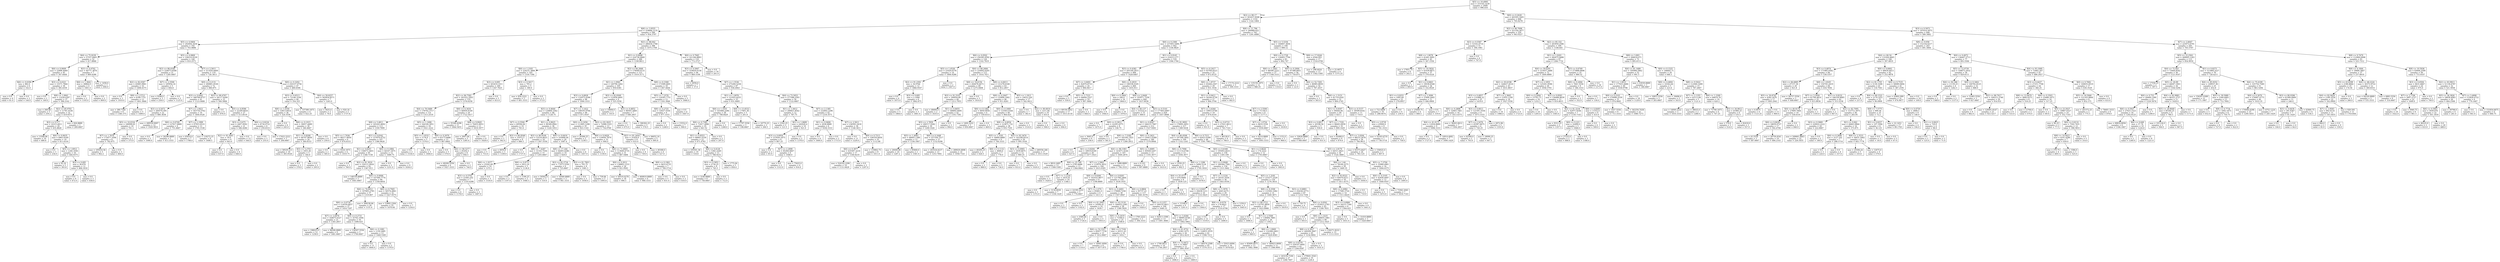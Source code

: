 digraph Tree {
node [shape=box] ;
0 [label="X[5] <= 10.4995\nmse = 333145.3239\nsamples = 2000\nvalue = 996.416"] ;
1 [label="X[2] <= 89.17\nmse = 303437.9598\nsamples = 1332\nvalue = 1142.1464"] ;
0 -> 1 [labeldistance=2.5, labelangle=45, headlabel="True"] ;
2 [label="X[8] <= 3.9555\nmse = 318684.3135\nsamples = 590\nvalue = 954.3797"] ;
1 -> 2 ;
3 [label="X[5] <= 4.0464\nmse = 292604.3436\nsamples = 192\nvalue = 703.9896"] ;
2 -> 3 ;
4 [label="X[4] <= 75.9239\nmse = 57557.6405\nsamples = 52\nvalue = 417.8846"] ;
3 -> 4 ;
5 [label="X[6] <= 0.0609\nmse = 22896.4069\nsamples = 45\nvalue = 347.6444"] ;
4 -> 5 ;
6 [label="X[6] <= 0.0394\nmse = 882.0\nsamples = 6\nvalue = 102.0"] ;
5 -> 6 ;
7 [label="mse = 0.0\nsamples = 4\nvalue = 81.0"] ;
6 -> 7 ;
8 [label="mse = 0.0\nsamples = 2\nvalue = 144.0"] ;
6 -> 8 ;
9 [label="X[3] <= 0.4321\nmse = 15571.7844\nsamples = 39\nvalue = 385.4359"] ;
5 -> 9 ;
10 [label="mse = 0.0\nsamples = 2\nvalue = 149.0"] ;
9 -> 10 ;
11 [label="X[8] <= 1.0841\nmse = 13228.4397\nsamples = 37\nvalue = 398.2162"] ;
9 -> 11 ;
12 [label="mse = 268.96\nsamples = 5\nvalue = 259.2"] ;
11 -> 12 ;
13 [label="X[2] <= 85.9761\nmse = 11761.9336\nsamples = 32\nvalue = 419.9375"] ;
11 -> 13 ;
14 [label="X[3] <= 0.577\nmse = 10315.4911\nsamples = 29\nvalue = 435.4828"] ;
13 -> 14 ;
15 [label="mse = 13548.96\nsamples = 10\nvalue = 480.8"] ;
14 -> 15 ;
16 [label="X[6] <= 0.0635\nmse = 6963.9169\nsamples = 19\nvalue = 411.6316"] ;
14 -> 16 ;
17 [label="mse = 0.0\nsamples = 3\nvalue = 234.0"] ;
16 -> 17 ;
18 [label="X[5] <= 1.6912\nmse = 1244.1836\nsamples = 16\nvalue = 444.9375"] ;
16 -> 18 ;
19 [label="mse = 92.16\nsamples = 5\nvalue = 393.8"] ;
18 -> 19 ;
20 [label="X[3] <= 0.695\nmse = 38.876\nsamples = 11\nvalue = 468.1818"] ;
18 -> 20 ;
21 [label="mse = 0.0\nsamples = 8\nvalue = 472.0"] ;
20 -> 21 ;
22 [label="mse = 0.0\nsamples = 3\nvalue = 458.0"] ;
20 -> 22 ;
23 [label="mse = 826.8889\nsamples = 3\nvalue = 269.6667"] ;
13 -> 23 ;
24 [label="X[3] <= 0.4702\nmse = 44771.3878\nsamples = 7\nvalue = 869.4286"] ;
4 -> 24 ;
25 [label="X[6] <= 1.3642\nmse = 36864.0\nsamples = 4\nvalue = 1001.0"] ;
24 -> 25 ;
26 [label="mse = 0.0\nsamples = 2\nvalue = 1193.0"] ;
25 -> 26 ;
27 [label="mse = 0.0\nsamples = 2\nvalue = 809.0"] ;
25 -> 27 ;
28 [label="mse = 1458.0\nsamples = 3\nvalue = 694.0"] ;
24 -> 28 ;
29 [label="X[5] <= 4.0869\nmse = 338210.9339\nsamples = 140\nvalue = 810.2571"] ;
3 -> 29 ;
30 [label="X[2] <= 88.4168\nmse = 224073.6508\nsamples = 21\nvalue = 1285.6667"] ;
29 -> 30 ;
31 [label="X[2] <= 82.0367\nmse = 45845.9961\nsamples = 16\nvalue = 1498.4375"] ;
30 -> 31 ;
32 [label="mse = 0.0\nsamples = 3\nvalue = 1919.0"] ;
31 -> 32 ;
33 [label="X[8] <= 2.5712\nmse = 6189.7751\nsamples = 13\nvalue = 1401.3846"] ;
31 -> 33 ;
34 [label="mse = 380.7344\nsamples = 8\nvalue = 1340.375"] ;
33 -> 34 ;
35 [label="mse = 0.0\nsamples = 5\nvalue = 1499.0"] ;
33 -> 35 ;
36 [label="X[7] <= 2.5506\nmse = 185954.16\nsamples = 5\nvalue = 604.8"] ;
30 -> 36 ;
37 [label="mse = 9248.0\nsamples = 3\nvalue = 258.0"] ;
36 -> 37 ;
38 [label="mse = 0.0\nsamples = 2\nvalue = 1125.0"] ;
36 -> 38 ;
39 [label="X[7] <= 2.5611\nmse = 311429.4409\nsamples = 119\nvalue = 726.3613"] ;
29 -> 39 ;
40 [label="X[0] <= 0.2131\nmse = 290861.0538\nsamples = 72\nvalue = 880.875"] ;
39 -> 40 ;
41 [label="X[3] <= 0.6441\nmse = 348768.8757\nsamples = 41\nvalue = 1123.0488"] ;
40 -> 41 ;
42 [label="X[3] <= 0.5472\nmse = 260570.595\nsamples = 22\nvalue = 880.3636"] ;
41 -> 42 ;
43 [label="X[5] <= 10.0334\nmse = 166999.81\nsamples = 10\nvalue = 701.3"] ;
42 -> 43 ;
44 [label="X[7] <= 1.7676\nmse = 175477.3594\nsamples = 8\nvalue = 782.875"] ;
43 -> 44 ;
45 [label="mse = 195010.56\nsamples = 5\nvalue = 962.2"] ;
44 -> 45 ;
46 [label="mse = 0.0\nsamples = 3\nvalue = 484.0"] ;
44 -> 46 ;
47 [label="mse = 0.0\nsamples = 2\nvalue = 375.0"] ;
43 -> 47 ;
48 [label="mse = 289559.9097\nsamples = 12\nvalue = 1029.5833"] ;
42 -> 48 ;
49 [label="X[7] <= 1.8421\nmse = 303734.5762\nsamples = 19\nvalue = 1404.0526"] ;
41 -> 49 ;
50 [label="X[6] <= 0.0749\nmse = 127617.8889\nsamples = 6\nvalue = 751.6667"] ;
49 -> 50 ;
51 [label="mse = 0.0\nsamples = 3\nvalue = 1090.0"] ;
50 -> 51 ;
52 [label="mse = 26296.8889\nsamples = 3\nvalue = 413.3333"] ;
50 -> 52 ;
53 [label="X[7] <= 2.1999\nmse = 97923.0533\nsamples = 13\nvalue = 1705.1538"] ;
49 -> 53 ;
54 [label="mse = 65610.0\nsamples = 7\nvalue = 1788.0"] ;
53 -> 54 ;
55 [label="mse = 118272.25\nsamples = 6\nvalue = 1608.5"] ;
53 -> 55 ;
56 [label="X[2] <= 80.4767\nmse = 34117.9209\nsamples = 31\nvalue = 560.5806"] ;
40 -> 56 ;
57 [label="mse = 0.0\nsamples = 4\nvalue = 876.0"] ;
56 -> 57 ;
58 [label="X[5] <= 4.8596\nmse = 22249.6818\nsamples = 27\nvalue = 513.8519"] ;
56 -> 58 ;
59 [label="X[3] <= 0.675\nmse = 2407.9592\nsamples = 21\nvalue = 586.4286"] ;
58 -> 59 ;
60 [label="X[2] <= 81.4441\nmse = 18.0\nsamples = 9\nvalue = 643.0"] ;
59 -> 60 ;
61 [label="mse = 0.0\nsamples = 3\nvalue = 637.0"] ;
60 -> 61 ;
62 [label="mse = 0.0\nsamples = 6\nvalue = 646.0"] ;
60 -> 62 ;
63 [label="mse = 0.0\nsamples = 12\nvalue = 544.0"] ;
59 -> 63 ;
64 [label="X[6] <= 0.8234\nmse = 8734.4722\nsamples = 6\nvalue = 259.8333"] ;
58 -> 64 ;
65 [label="mse = 0.0\nsamples = 3\nvalue = 255.0"] ;
64 -> 65 ;
66 [label="mse = 17422.2222\nsamples = 3\nvalue = 264.6667"] ;
64 -> 66 ;
67 [label="X[0] <= 0.3202\nmse = 250337.0756\nsamples = 47\nvalue = 489.6596"] ;
39 -> 67 ;
68 [label="X[3] <= 0.6513\nmse = 72146.3194\nsamples = 40\nvalue = 354.325"] ;
67 -> 68 ;
69 [label="X[8] <= 1.0356\nmse = 33813.6914\nsamples = 36\nvalue = 324.5556"] ;
68 -> 69 ;
70 [label="mse = 0.0\nsamples = 6\nvalue = 245.0"] ;
69 -> 70 ;
71 [label="X[6] <= 0.1915\nmse = 39057.4489\nsamples = 30\nvalue = 340.4667"] ;
69 -> 71 ;
72 [label="X[1] <= 0.8208\nmse = 46747.8056\nsamples = 24\nvalue = 360.8333"] ;
71 -> 72 ;
73 [label="mse = 58529.313\nsamples = 19\nvalue = 365.0526"] ;
72 -> 73 ;
74 [label="X[5] <= 5.2701\nmse = 1653.36\nsamples = 5\nvalue = 344.8"] ;
72 -> 74 ;
75 [label="mse = 0.0\nsamples = 3\nvalue = 378.0"] ;
74 -> 75 ;
76 [label="mse = 0.0\nsamples = 2\nvalue = 295.0"] ;
74 -> 76 ;
77 [label="mse = 0.0\nsamples = 6\nvalue = 259.0"] ;
71 -> 77 ;
78 [label="mse = 337380.1875\nsamples = 4\nvalue = 622.25"] ;
68 -> 78 ;
79 [label="X[4] <= 59.8257\nmse = 565854.8571\nsamples = 7\nvalue = 1263.0"] ;
67 -> 79 ;
80 [label="mse = 5625.0\nsamples = 2\nvalue = 76.0"] ;
79 -> 80 ;
81 [label="mse = 924.16\nsamples = 5\nvalue = 1737.8"] ;
79 -> 81 ;
82 [label="X[2] <= 86.642\nmse = 286430.1768\nsamples = 398\nvalue = 1075.1709"] ;
2 -> 82 ;
83 [label="X[1] <= 0.8498\nmse = 224736.0849\nsamples = 288\nvalue = 1190.8611"] ;
82 -> 83 ;
84 [label="X[6] <= 1.2183\nmse = 224231.3806\nsamples = 165\nvalue = 1318.7394"] ;
83 -> 84 ;
85 [label="X[3] <= 0.695\nmse = 203419.3311\nsamples = 160\nvalue = 1347.7625"] ;
84 -> 85 ;
86 [label="X[2] <= 84.7582\nmse = 183322.3503\nsamples = 155\nvalue = 1376.6258"] ;
85 -> 86 ;
87 [label="X[4] <= 79.5489\nmse = 178702.3717\nsamples = 131\nvalue = 1313.2519"] ;
86 -> 87 ;
88 [label="X[8] <= 5.4811\nmse = 165243.4692\nsamples = 113\nvalue = 1359.7699"] ;
87 -> 88 ;
89 [label="X[5] <= 1.7036\nmse = 48217.8056\nsamples = 6\nvalue = 874.8333"] ;
88 -> 89 ;
90 [label="mse = 0.0\nsamples = 2\nvalue = 585.0"] ;
89 -> 90 ;
91 [label="mse = 9324.1875\nsamples = 4\nvalue = 1019.75"] ;
89 -> 91 ;
92 [label="X[1] <= 0.8342\nmse = 157879.4752\nsamples = 107\nvalue = 1386.9626"] ;
88 -> 92 ;
93 [label="X[1] <= 0.8203\nmse = 156673.3403\nsamples = 95\nvalue = 1348.7158"] ;
92 -> 93 ;
94 [label="mse = 0.0\nsamples = 3\nvalue = 760.0"] ;
93 -> 94 ;
95 [label="X[2] <= 81.3016\nmse = 150111.9924\nsamples = 92\nvalue = 1367.913"] ;
93 -> 95 ;
96 [label="mse = 148330.8889\nsamples = 3\nvalue = 1641.6667"] ;
95 -> 96 ;
97 [label="X[0] <= 0.6006\nmse = 147560.7774\nsamples = 89\nvalue = 1358.6854"] ;
95 -> 97 ;
98 [label="X[4] <= 74.0912\nmse = 197805.2785\nsamples = 57\nvalue = 1319.807"] ;
97 -> 98 ;
99 [label="X[6] <= 0.0734\nmse = 114550.6837\nsamples = 37\nvalue = 1410.7297"] ;
98 -> 99 ;
100 [label="X[7] <= 2.0476\nmse = 164675.6327\nsamples = 21\nvalue = 1345.2857"] ;
99 -> 100 ;
101 [label="mse = 198025.0\nsamples = 12\nvalue = 1258.0"] ;
100 -> 101 ;
102 [label="mse = 96506.8889\nsamples = 9\nvalue = 1461.6667"] ;
100 -> 102 ;
103 [label="X[0] <= 0.2731\nmse = 35762.3594\nsamples = 16\nvalue = 1496.625"] ;
99 -> 103 ;
104 [label="mse = 134507.5556\nsamples = 3\nvalue = 1700.6667"] ;
103 -> 104 ;
105 [label="X[6] <= 0.1081\nmse = 1150.2485\nsamples = 13\nvalue = 1449.5385"] ;
103 -> 105 ;
106 [label="mse = 0.0\nsamples = 11\nvalue = 1464.0"] ;
105 -> 106 ;
107 [label="mse = 0.0\nsamples = 2\nvalue = 1370.0"] ;
105 -> 107 ;
108 [label="mse = 308238.84\nsamples = 20\nvalue = 1151.6"] ;
98 -> 108 ;
109 [label="X[0] <= 0.7945\nmse = 50574.4961\nsamples = 32\nvalue = 1427.9375"] ;
97 -> 109 ;
110 [label="mse = 53892.2304\nsamples = 25\nvalue = 1476.64"] ;
109 -> 110 ;
111 [label="mse = 0.0\nsamples = 7\nvalue = 1254.0"] ;
109 -> 111 ;
112 [label="X[0] <= 0.1884\nmse = 64167.1875\nsamples = 12\nvalue = 1689.75"] ;
92 -> 112 ;
113 [label="mse = 0.0\nsamples = 3\nvalue = 1251.0"] ;
112 -> 113 ;
114 [label="mse = 0.0\nsamples = 9\nvalue = 1836.0"] ;
112 -> 114 ;
115 [label="X[5] <= 1.1696\nmse = 164328.3951\nsamples = 18\nvalue = 1021.2222"] ;
87 -> 115 ;
116 [label="X[5] <= 1.0532\nmse = 1176.0\nsamples = 5\nvalue = 1576.0"] ;
115 -> 116 ;
117 [label="mse = 0.0\nsamples = 2\nvalue = 1534.0"] ;
116 -> 117 ;
118 [label="mse = 0.0\nsamples = 3\nvalue = 1604.0"] ;
116 -> 118 ;
119 [label="X[0] <= 0.2079\nmse = 63173.6686\nsamples = 13\nvalue = 807.8462"] ;
115 -> 119 ;
120 [label="mse = 0.0\nsamples = 5\nvalue = 570.0"] ;
119 -> 120 ;
121 [label="X[4] <= 90.5277\nmse = 45202.5\nsamples = 8\nvalue = 956.5"] ;
119 -> 121 ;
122 [label="mse = 40200.5556\nsamples = 6\nvalue = 1027.3333"] ;
121 -> 122 ;
123 [label="mse = 0.0\nsamples = 2\nvalue = 744.0"] ;
121 -> 123 ;
124 [label="X[6] <= 0.3434\nmse = 66959.9149\nsamples = 24\nvalue = 1722.5417"] ;
86 -> 124 ;
125 [label="mse = 35348.4298\nsamples = 11\nvalue = 1844.5455"] ;
124 -> 125 ;
126 [label="X[8] <= 9.9045\nmse = 70455.9053\nsamples = 13\nvalue = 1619.3077"] ;
124 -> 126 ;
127 [label="mse = 2007.04\nsamples = 5\nvalue = 1285.4"] ;
126 -> 127 ;
128 [label="mse = 0.0\nsamples = 8\nvalue = 1828.0"] ;
126 -> 128 ;
129 [label="mse = 0.0\nsamples = 5\nvalue = 453.0"] ;
85 -> 129 ;
130 [label="X[3] <= 0.5617\nmse = 705.2\nsamples = 5\nvalue = 390.0"] ;
84 -> 130 ;
131 [label="mse = 854.2222\nsamples = 3\nvalue = 401.3333"] ;
130 -> 131 ;
132 [label="mse = 0.0\nsamples = 2\nvalue = 373.0"] ;
130 -> 132 ;
133 [label="X[2] <= 84.2848\nmse = 174049.0133\nsamples = 123\nvalue = 1019.3171"] ;
83 -> 133 ;
134 [label="X[1] <= 1.0941\nmse = 149790.3262\nsamples = 105\nvalue = 959.6381"] ;
133 -> 134 ;
135 [label="X[3] <= 0.6828\nmse = 132975.4306\nsamples = 96\nvalue = 1000.3333"] ;
134 -> 135 ;
136 [label="X[3] <= 0.4644\nmse = 124864.1042\nsamples = 48\nvalue = 1128.75"] ;
135 -> 136 ;
137 [label="X[7] <= 0.5504\nmse = 69594.04\nsamples = 10\nvalue = 781.6"] ;
136 -> 137 ;
138 [label="mse = 0.0\nsamples = 2\nvalue = 362.0"] ;
137 -> 138 ;
139 [label="X[2] <= 80.9548\nmse = 31972.5\nsamples = 8\nvalue = 886.5"] ;
137 -> 139 ;
140 [label="mse = 0.0\nsamples = 5\nvalue = 753.0"] ;
139 -> 140 ;
141 [label="mse = 6050.0\nsamples = 3\nvalue = 1109.0"] ;
139 -> 141 ;
142 [label="X[1] <= 0.9625\nmse = 99349.0942\nsamples = 38\nvalue = 1220.1053"] ;
136 -> 142 ;
143 [label="X[2] <= 80.9109\nmse = 53216.8025\nsamples = 18\nvalue = 1367.5556"] ;
142 -> 143 ;
144 [label="mse = 0.0\nsamples = 3\nvalue = 1737.0"] ;
143 -> 144 ;
145 [label="X[8] <= 7.4287\nmse = 31102.7556\nsamples = 15\nvalue = 1293.6667"] ;
143 -> 145 ;
146 [label="X[6] <= 1.9377\nmse = 25242.69\nsamples = 10\nvalue = 1372.1"] ;
145 -> 146 ;
147 [label="X[3] <= 0.5702\nmse = 23383.102\nsamples = 7\nvalue = 1310.4286"] ;
146 -> 147 ;
148 [label="mse = 0.0\nsamples = 4\nvalue = 1178.0"] ;
147 -> 148 ;
149 [label="mse = 0.0\nsamples = 3\nvalue = 1487.0"] ;
147 -> 149 ;
150 [label="mse = 0.0\nsamples = 3\nvalue = 1516.0"] ;
146 -> 150 ;
151 [label="X[6] <= 0.8711\nmse = 5912.16\nsamples = 5\nvalue = 1136.8"] ;
145 -> 151 ;
152 [label="mse = 0.0\nsamples = 3\nvalue = 1197.0"] ;
151 -> 152 ;
153 [label="mse = 1190.25\nsamples = 2\nvalue = 1046.5"] ;
151 -> 153 ;
154 [label="X[0] <= 0.6416\nmse = 103690.04\nsamples = 20\nvalue = 1087.4"] ;
142 -> 154 ;
155 [label="X[8] <= 17.244\nmse = 64493.4286\nsamples = 14\nvalue = 929.0"] ;
154 -> 155 ;
156 [label="X[2] <= 82.2734\nmse = 77073.5556\nsamples = 6\nvalue = 725.6667"] ;
155 -> 156 ;
157 [label="mse = 50562.0\nsamples = 3\nvalue = 510.0"] ;
156 -> 157 ;
158 [label="mse = 10560.8889\nsamples = 3\nvalue = 941.3333"] ;
156 -> 158 ;
159 [label="X[2] <= 81.7903\nmse = 793.75\nsamples = 8\nvalue = 1081.5"] ;
155 -> 159 ;
160 [label="mse = 0.0\nsamples = 3\nvalue = 1058.0"] ;
159 -> 160 ;
161 [label="mse = 739.84\nsamples = 5\nvalue = 1095.6"] ;
159 -> 161 ;
162 [label="mse = 0.0\nsamples = 6\nvalue = 1457.0"] ;
154 -> 162 ;
163 [label="X[7] <= 3.1422\nmse = 108105.0764\nsamples = 48\nvalue = 871.9167"] ;
135 -> 163 ;
164 [label="X[0] <= 0.1656\nmse = 111805.1298\nsamples = 35\nvalue = 923.1143"] ;
163 -> 164 ;
165 [label="mse = 20306.25\nsamples = 2\nvalue = 1238.5"] ;
164 -> 165 ;
166 [label="X[6] <= 0.0426\nmse = 110956.7879\nsamples = 33\nvalue = 904.0"] ;
164 -> 166 ;
167 [label="mse = 0.0\nsamples = 2\nvalue = 1159.0"] ;
166 -> 167 ;
168 [label="X[4] <= 71.6605\nmse = 113649.4735\nsamples = 31\nvalue = 887.5484"] ;
166 -> 168 ;
169 [label="X[0] <= 0.2012\nmse = 138802.1233\nsamples = 24\nvalue = 921.9583"] ;
168 -> 169 ;
170 [label="mse = 50510.0278\nsamples = 18\nvalue = 906.5"] ;
169 -> 170 ;
171 [label="mse = 400810.8889\nsamples = 6\nvalue = 968.3333"] ;
169 -> 171 ;
172 [label="X[0] <= 0.1961\nmse = 9433.6735\nsamples = 7\nvalue = 769.5714"] ;
168 -> 172 ;
173 [label="mse = 0.0\nsamples = 5\nvalue = 831.0"] ;
172 -> 173 ;
174 [label="mse = 0.0\nsamples = 2\nvalue = 616.0"] ;
172 -> 174 ;
175 [label="X[2] <= 83.3025\nmse = 72086.5325\nsamples = 13\nvalue = 734.0769"] ;
163 -> 175 ;
176 [label="X[2] <= 81.2454\nmse = 31420.0\nsamples = 8\nvalue = 633.0"] ;
175 -> 176 ;
177 [label="mse = 0.0\nsamples = 4\nvalue = 739.0"] ;
176 -> 177 ;
178 [label="mse = 40368.0\nsamples = 4\nvalue = 527.0"] ;
176 -> 178 ;
179 [label="mse = 94652.16\nsamples = 5\nvalue = 895.8"] ;
175 -> 179 ;
180 [label="X[2] <= 82.8369\nmse = 123056.4691\nsamples = 9\nvalue = 525.5556"] ;
134 -> 180 ;
181 [label="mse = 10609.0\nsamples = 2\nvalue = 103.0"] ;
180 -> 181 ;
182 [label="X[3] <= 0.4852\nmse = 89593.3469\nsamples = 7\nvalue = 646.2857"] ;
180 -> 182 ;
183 [label="mse = 0.0\nsamples = 5\nvalue = 675.0"] ;
182 -> 183 ;
184 [label="mse = 306362.25\nsamples = 2\nvalue = 574.5"] ;
182 -> 184 ;
185 [label="X[8] <= 6.3368\nmse = 173589.4691\nsamples = 18\nvalue = 1367.4444"] ;
133 -> 185 ;
186 [label="X[5] <= 7.2576\nmse = 118393.7751\nsamples = 13\nvalue = 1183.3846"] ;
185 -> 186 ;
187 [label="X[8] <= 4.2725\nmse = 33027.5556\nsamples = 9\nvalue = 977.3333"] ;
186 -> 187 ;
188 [label="mse = 0.0\nsamples = 2\nvalue = 1248.0"] ;
187 -> 188 ;
189 [label="mse = 15552.0\nsamples = 7\nvalue = 900.0"] ;
187 -> 189 ;
190 [label="mse = 0.0\nsamples = 4\nvalue = 1647.0"] ;
186 -> 190 ;
191 [label="mse = 0.0\nsamples = 5\nvalue = 1846.0"] ;
185 -> 191 ;
192 [label="X[0] <= 0.7945\nmse = 321166.8893\nsamples = 110\nvalue = 772.2727"] ;
82 -> 192 ;
193 [label="X[3] <= 0.5067\nmse = 310829.0158\nsamples = 94\nvalue = 869.5106"] ;
192 -> 193 ;
194 [label="mse = 4056.0\nsamples = 7\nvalue = 37.0"] ;
193 -> 194 ;
195 [label="X[7] <= 1.5536\nmse = 275260.5258\nsamples = 87\nvalue = 936.4943"] ;
193 -> 195 ;
196 [label="X[1] <= 1.0976\nmse = 121925.8255\nsamples = 33\nvalue = 631.8485"] ;
195 -> 196 ;
197 [label="X[6] <= 1.1935\nmse = 101668.2296\nsamples = 28\nvalue = 708.6429"] ;
196 -> 197 ;
198 [label="X[6] <= 0.7385\nmse = 71817.2896\nsamples = 25\nvalue = 641.52"] ;
197 -> 198 ;
199 [label="X[1] <= 0.8553\nmse = 66843.5539\nsamples = 23\nvalue = 671.4783"] ;
198 -> 199 ;
200 [label="mse = 105501.36\nsamples = 10\nvalue = 518.8"] ;
199 -> 200 ;
201 [label="X[6] <= 0.4126\nmse = 5382.2249\nsamples = 13\nvalue = 788.9231"] ;
199 -> 201 ;
202 [label="X[3] <= 0.5851\nmse = 2734.25\nsamples = 8\nvalue = 745.5"] ;
201 -> 202 ;
203 [label="mse = 3146.8889\nsamples = 6\nvalue = 756.6667"] ;
202 -> 203 ;
204 [label="mse = 0.0\nsamples = 2\nvalue = 712.0"] ;
202 -> 204 ;
205 [label="mse = 1775.04\nsamples = 5\nvalue = 858.4"] ;
201 -> 205 ;
206 [label="mse = 0.0\nsamples = 2\nvalue = 297.0"] ;
198 -> 206 ;
207 [label="mse = 0.0\nsamples = 3\nvalue = 1268.0"] ;
197 -> 207 ;
208 [label="X[8] <= 13.4532\nmse = 17401.36\nsamples = 5\nvalue = 201.8"] ;
196 -> 208 ;
209 [label="mse = 17797.5556\nsamples = 3\nvalue = 198.6667"] ;
208 -> 209 ;
210 [label="mse = 16770.25\nsamples = 2\nvalue = 206.5"] ;
208 -> 210 ;
211 [label="X[4] <= 73.5053\nmse = 277588.2593\nsamples = 54\nvalue = 1122.6667"] ;
195 -> 211 ;
212 [label="X[1] <= 1.0412\nmse = 290821.8542\nsamples = 12\nvalue = 787.75"] ;
211 -> 212 ;
213 [label="mse = 2162.25\nsamples = 2\nvalue = 121.5"] ;
212 -> 213 ;
214 [label="X[1] <= 1.0689\nmse = 242020.4\nsamples = 10\nvalue = 921.0"] ;
212 -> 214 ;
215 [label="X[3] <= 0.6954\nmse = 237830.1875\nsamples = 8\nvalue = 807.25"] ;
214 -> 215 ;
216 [label="mse = 0.0\nsamples = 2\nvalue = 85.0"] ;
215 -> 216 ;
217 [label="X[7] <= 2.2898\nmse = 85264.6667\nsamples = 6\nvalue = 1048.0"] ;
215 -> 217 ;
218 [label="mse = 0.0\nsamples = 2\nvalue = 1312.0"] ;
217 -> 218 ;
219 [label="mse = 75625.0\nsamples = 4\nvalue = 916.0"] ;
217 -> 219 ;
220 [label="mse = 0.0\nsamples = 2\nvalue = 1376.0"] ;
214 -> 220 ;
221 [label="X[7] <= 2.1385\nmse = 232602.2296\nsamples = 42\nvalue = 1218.3571"] ;
211 -> 221 ;
222 [label="X[1] <= 0.9406\nmse = 2938.8889\nsamples = 6\nvalue = 1638.3333"] ;
221 -> 222 ;
223 [label="mse = 0.0\nsamples = 4\nvalue = 1600.0"] ;
222 -> 223 ;
224 [label="mse = 0.0\nsamples = 2\nvalue = 1715.0"] ;
222 -> 224 ;
225 [label="X[7] <= 2.5611\nmse = 236583.3418\nsamples = 36\nvalue = 1148.3611"] ;
221 -> 225 ;
226 [label="mse = 0.0\nsamples = 11\nvalue = 1229.0"] ;
225 -> 226 ;
227 [label="X[0] <= 0.7213\nmse = 336559.9456\nsamples = 25\nvalue = 1112.88"] ;
225 -> 227 ;
228 [label="X[6] <= 0.3977\nmse = 435587.3218\nsamples = 17\nvalue = 1160.8235"] ;
227 -> 228 ;
229 [label="mse = 524102.2296\nsamples = 14\nvalue = 1131.6429"] ;
228 -> 229 ;
230 [label="mse = 0.0\nsamples = 3\nvalue = 1297.0"] ;
228 -> 230 ;
231 [label="mse = 110862.75\nsamples = 8\nvalue = 1011.0"] ;
227 -> 231 ;
232 [label="mse = 0.0\nsamples = 16\nvalue = 201.0"] ;
192 -> 232 ;
233 [label="X[8] <= 11.796\nmse = 240989.622\nsamples = 742\nvalue = 1291.4488"] ;
1 -> 233 ;
234 [label="X[6] <= 0.2366\nmse = 237493.5496\nsamples = 642\nvalue = 1336.9829"] ;
233 -> 234 ;
235 [label="X[6] <= 0.0502\nmse = 256385.9592\nsamples = 126\nvalue = 1102.7619"] ;
234 -> 235 ;
236 [label="X[5] <= 1.4528\nmse = 21620.6378\nsamples = 14\nvalue = 1806.9286"] ;
235 -> 236 ;
237 [label="X[2] <= 91.2392\nmse = 34.0764\nsamples = 12\nvalue = 1866.9167"] ;
236 -> 237 ;
238 [label="mse = 0.0\nsamples = 4\nvalue = 1875.0"] ;
237 -> 238 ;
239 [label="X[3] <= 0.695\nmse = 2.1094\nsamples = 8\nvalue = 1862.875"] ;
237 -> 239 ;
240 [label="mse = 0.0\nsamples = 5\nvalue = 1864.0"] ;
239 -> 240 ;
241 [label="mse = 0.0\nsamples = 3\nvalue = 1861.0"] ;
239 -> 241 ;
242 [label="mse = 0.0\nsamples = 2\nvalue = 1447.0"] ;
236 -> 242 ;
243 [label="X[4] <= 68.2684\nmse = 216002.6205\nsamples = 112\nvalue = 1014.7411"] ;
235 -> 243 ;
244 [label="X[8] <= 10.6156\nmse = 204478.4473\nsamples = 49\nvalue = 1275.0408"] ;
243 -> 244 ;
245 [label="X[2] <= 91.5103\nmse = 190954.89\nsamples = 44\nvalue = 1213.7955"] ;
244 -> 245 ;
246 [label="mse = 48400.0\nsamples = 2\nvalue = 1635.0"] ;
245 -> 246 ;
247 [label="X[1] <= 0.8455\nmse = 188892.6695\nsamples = 42\nvalue = 1193.7381"] ;
245 -> 247 ;
248 [label="X[5] <= 2.7859\nmse = 200117.9382\nsamples = 39\nvalue = 1209.1026"] ;
247 -> 248 ;
249 [label="X[5] <= 1.4083\nmse = 48005.1389\nsamples = 12\nvalue = 1336.1667"] ;
248 -> 249 ;
250 [label="mse = 26049.96\nsamples = 10\nvalue = 1287.2"] ;
249 -> 250 ;
251 [label="mse = 85849.0\nsamples = 2\nvalue = 1581.0"] ;
249 -> 251 ;
252 [label="X[6] <= 0.1648\nmse = 257358.7517\nsamples = 27\nvalue = 1152.6296"] ;
248 -> 252 ;
253 [label="mse = 203524.0237\nsamples = 13\nvalue = 1253.7692"] ;
252 -> 253 ;
254 [label="mse = 289029.4898\nsamples = 14\nvalue = 1058.7143"] ;
252 -> 254 ;
255 [label="mse = 0.0\nsamples = 3\nvalue = 994.0"] ;
247 -> 255 ;
256 [label="mse = 0.0\nsamples = 5\nvalue = 1814.0"] ;
244 -> 256 ;
257 [label="X[8] <= 4.6613\nmse = 131278.6168\nsamples = 63\nvalue = 812.2857"] ;
243 -> 257 ;
258 [label="X[8] <= 4.2647\nmse = 135894.1002\nsamples = 46\nvalue = 911.8261"] ;
257 -> 258 ;
259 [label="X[6] <= 0.1482\nmse = 8950.8056\nsamples = 6\nvalue = 559.8333"] ;
258 -> 259 ;
260 [label="mse = 1400.2222\nsamples = 3\nvalue = 650.6667"] ;
259 -> 260 ;
261 [label="mse = 0.0\nsamples = 3\nvalue = 469.0"] ;
259 -> 261 ;
262 [label="X[0] <= 0.1669\nmse = 133563.0344\nsamples = 40\nvalue = 964.625"] ;
258 -> 262 ;
263 [label="X[8] <= 4.6054\nmse = 123871.732\nsamples = 38\nvalue = 935.7105"] ;
262 -> 263 ;
264 [label="X[5] <= 1.3181\nmse = 16664.8889\nsamples = 9\nvalue = 744.3333"] ;
263 -> 264 ;
265 [label="mse = 40200.25\nsamples = 2\nvalue = 626.5"] ;
264 -> 265 ;
266 [label="X[6] <= 0.1132\nmse = 4840.0\nsamples = 7\nvalue = 778.0"] ;
264 -> 266 ;
267 [label="mse = 0.0\nsamples = 2\nvalue = 888.0"] ;
266 -> 267 ;
268 [label="mse = 0.0\nsamples = 5\nvalue = 734.0"] ;
266 -> 268 ;
269 [label="X[2] <= 92.3474\nmse = 142248.8514\nsamples = 29\nvalue = 995.1034"] ;
263 -> 269 ;
270 [label="X[3] <= 0.6965\nmse = 1839.6875\nsamples = 12\nvalue = 969.25"] ;
269 -> 270 ;
271 [label="mse = 0.0\nsamples = 7\nvalue = 933.0"] ;
270 -> 271 ;
272 [label="mse = 0.0\nsamples = 5\nvalue = 1020.0"] ;
270 -> 272 ;
273 [label="mse = 240556.346\nsamples = 17\nvalue = 1013.3529"] ;
269 -> 273 ;
274 [label="mse = 0.0\nsamples = 2\nvalue = 1514.0"] ;
262 -> 274 ;
275 [label="X[5] <= 1.1913\nmse = 19432.526\nsamples = 17\nvalue = 542.9412"] ;
257 -> 275 ;
276 [label="mse = 0.0\nsamples = 7\nvalue = 382.0"] ;
275 -> 276 ;
277 [label="X[2] <= 90.6616\nmse = 2211.84\nsamples = 10\nvalue = 655.6"] ;
275 -> 277 ;
278 [label="mse = 0.0\nsamples = 4\nvalue = 598.0"] ;
277 -> 278 ;
279 [label="mse = 0.0\nsamples = 6\nvalue = 694.0"] ;
277 -> 279 ;
280 [label="X[1] <= 0.9145\nmse = 216213.277\nsamples = 516\nvalue = 1394.1764"] ;
234 -> 280 ;
281 [label="X[3] <= 0.4382\nmse = 205149.2615\nsamples = 484\nvalue = 1428.6467"] ;
280 -> 281 ;
282 [label="X[7] <= 3.6493\nmse = 82870.8733\nsamples = 24\nvalue = 906.0417"] ;
281 -> 282 ;
283 [label="mse = 0.0\nsamples = 5\nvalue = 559.0"] ;
282 -> 283 ;
284 [label="X[5] <= 2.7221\nmse = 64644.2327\nsamples = 19\nvalue = 997.3684"] ;
282 -> 284 ;
285 [label="mse = 69156.5952\nsamples = 17\nvalue = 1015.4118"] ;
284 -> 285 ;
286 [label="mse = 0.0\nsamples = 2\nvalue = 844.0"] ;
284 -> 286 ;
287 [label="X[6] <= 0.2819\nmse = 196536.0185\nsamples = 460\nvalue = 1455.913"] ;
281 -> 287 ;
288 [label="X[0] <= 0.1664\nmse = 240.0\nsamples = 16\nvalue = 1964.0"] ;
287 -> 288 ;
289 [label="mse = 0.0\nsamples = 6\nvalue = 1944.0"] ;
288 -> 289 ;
290 [label="mse = 0.0\nsamples = 10\nvalue = 1976.0"] ;
288 -> 290 ;
291 [label="X[8] <= 2.0449\nmse = 193971.7258\nsamples = 444\nvalue = 1437.6036"] ;
287 -> 291 ;
292 [label="X[4] <= 60.137\nmse = 333222.4\nsamples = 15\nvalue = 869.0"] ;
291 -> 292 ;
293 [label="mse = 0.0\nsamples = 7\nvalue = 1475.0"] ;
292 -> 293 ;
294 [label="X[0] <= 0.3812\nmse = 22295.4375\nsamples = 8\nvalue = 338.75"] ;
292 -> 294 ;
295 [label="mse = 3645.0\nsamples = 6\nvalue = 258.0"] ;
294 -> 295 ;
296 [label="mse = 0.0\nsamples = 2\nvalue = 581.0"] ;
294 -> 296 ;
297 [label="X[3] <= 0.5141\nmse = 177403.0097\nsamples = 429\nvalue = 1457.4848"] ;
291 -> 297 ;
298 [label="X[1] <= 0.8267\nmse = 166215.7067\nsamples = 212\nvalue = 1527.0283"] ;
297 -> 298 ;
299 [label="X[8] <= 7.5392\nmse = 183392.7021\nsamples = 32\nvalue = 1280.2812"] ;
298 -> 299 ;
300 [label="mse = 0.0\nsamples = 6\nvalue = 427.0"] ;
299 -> 300 ;
301 [label="X[1] <= 0.8204\nmse = 18919.6169\nsamples = 26\nvalue = 1477.1923"] ;
299 -> 301 ;
302 [label="mse = 9810.2485\nsamples = 13\nvalue = 1589.5385"] ;
301 -> 302 ;
303 [label="X[4] <= 25.709\nmse = 2785.6686\nsamples = 13\nvalue = 1364.8462"] ;
301 -> 303 ;
304 [label="mse = 0.0\nsamples = 3\nvalue = 1420.0"] ;
303 -> 304 ;
305 [label="X[7] <= 3.1224\nmse = 2435.01\nsamples = 10\nvalue = 1348.3"] ;
303 -> 305 ;
306 [label="mse = 0.0\nsamples = 3\nvalue = 1372.0"] ;
305 -> 306 ;
307 [label="mse = 3134.6939\nsamples = 7\nvalue = 1338.1429"] ;
305 -> 307 ;
308 [label="X[0] <= 0.3421\nmse = 150413.9389\nsamples = 180\nvalue = 1570.8944"] ;
298 -> 308 ;
309 [label="X[4] <= 86.3383\nmse = 143471.4144\nsamples = 167\nvalue = 1600.2874"] ;
308 -> 309 ;
310 [label="X[7] <= 2.5063\nmse = 133976.3832\nsamples = 164\nvalue = 1615.0305"] ;
309 -> 310 ;
311 [label="X[8] <= 9.9266\nmse = 161032.9877\nsamples = 9\nvalue = 1198.8889"] ;
310 -> 311 ;
312 [label="mse = 22190.2222\nsamples = 3\nvalue = 774.6667"] ;
311 -> 312 ;
313 [label="X[7] <= 2.074\nmse = 95481.0\nsamples = 6\nvalue = 1411.0"] ;
311 -> 313 ;
314 [label="mse = 0.0\nsamples = 3\nvalue = 1720.0"] ;
313 -> 314 ;
315 [label="mse = 0.0\nsamples = 3\nvalue = 1102.0"] ;
313 -> 315 ;
316 [label="X[6] <= 0.8283\nmse = 121766.2464\nsamples = 155\nvalue = 1639.1935"] ;
310 -> 316 ;
317 [label="X[3] <= 0.4493\nmse = 179069.7258\nsamples = 38\nvalue = 1507.8947"] ;
316 -> 317 ;
318 [label="X[4] <= 61.2945\nmse = 14584.41\nsamples = 10\nvalue = 1839.7"] ;
317 -> 318 ;
319 [label="mse = 2580.64\nsamples = 5\nvalue = 1724.4"] ;
318 -> 319 ;
320 [label="mse = 0.0\nsamples = 5\nvalue = 1955.0"] ;
318 -> 320 ;
321 [label="X[4] <= 63.3118\nmse = 184452.2385\nsamples = 28\nvalue = 1389.3929"] ;
317 -> 321 ;
322 [label="X[0] <= 0.2419\nmse = 73300.0\nsamples = 25\nvalue = 1508.8"] ;
321 -> 322 ;
323 [label="X[4] <= 52.3327\nmse = 85617.7156\nsamples = 15\nvalue = 1412.8667"] ;
322 -> 323 ;
324 [label="mse = 0.0\nsamples = 7\nvalue = 1110.0"] ;
323 -> 324 ;
325 [label="mse = 10041.6094\nsamples = 8\nvalue = 1677.875"] ;
323 -> 325 ;
326 [label="X[6] <= 0.7104\nmse = 20311.41\nsamples = 10\nvalue = 1652.7"] ;
322 -> 326 ;
327 [label="mse = 0.0\nsamples = 7\nvalue = 1746.0"] ;
326 -> 327 ;
328 [label="mse = 0.0\nsamples = 3\nvalue = 1435.0"] ;
326 -> 328 ;
329 [label="mse = 1760.2222\nsamples = 3\nvalue = 394.3333"] ;
321 -> 329 ;
330 [label="X[6] <= 0.8804\nmse = 95737.23\nsamples = 117\nvalue = 1681.8376"] ;
316 -> 330 ;
331 [label="mse = 0.0\nsamples = 17\nvalue = 1926.0"] ;
330 -> 331 ;
332 [label="X[0] <= 0.1257\nmse = 100155.0811\nsamples = 100\nvalue = 1640.33"] ;
330 -> 332 ;
333 [label="mse = 82413.1598\nsamples = 13\nvalue = 1491.3846"] ;
332 -> 333 ;
334 [label="X[7] <= 3.4264\nmse = 98995.8748\nsamples = 87\nvalue = 1662.5862"] ;
332 -> 334 ;
335 [label="X[4] <= 61.8752\nmse = 6362.1672\nsamples = 26\nvalue = 1812.4231"] ;
334 -> 335 ;
336 [label="mse = 1746.0612\nsamples = 14\nvalue = 1744.2857"] ;
335 -> 336 ;
337 [label="X[4] <= 72.6472\nmse = 11.9097\nsamples = 12\nvalue = 1891.9167"] ;
335 -> 337 ;
338 [label="mse = 0.0\nsamples = 5\nvalue = 1896.0"] ;
337 -> 338 ;
339 [label="mse = 0.0\nsamples = 7\nvalue = 1889.0"] ;
337 -> 339 ;
340 [label="X[4] <= 61.8752\nmse = 124831.0535\nsamples = 61\nvalue = 1598.7213"] ;
334 -> 340 ;
341 [label="mse = 146574.2588\nsamples = 45\nvalue = 1570.3111"] ;
340 -> 341 ;
342 [label="mse = 55023.6094\nsamples = 16\nvalue = 1678.625"] ;
340 -> 342 ;
343 [label="mse = 1088.8889\nsamples = 3\nvalue = 794.3333"] ;
309 -> 343 ;
344 [label="X[5] <= 5.6095\nmse = 85928.5207\nsamples = 13\nvalue = 1193.3077"] ;
308 -> 344 ;
345 [label="mse = 6.321\nsamples = 9\nvalue = 997.8889"] ;
344 -> 345 ;
346 [label="mse = 0.0\nsamples = 4\nvalue = 1633.0"] ;
344 -> 346 ;
347 [label="X[2] <= 91.9093\nmse = 178991.6951\nsamples = 217\nvalue = 1389.5438"] ;
297 -> 347 ;
348 [label="X[4] <= 66.4508\nmse = 197308.3692\nsamples = 169\nvalue = 1332.1243"] ;
347 -> 348 ;
349 [label="X[6] <= 0.7006\nmse = 111114.6746\nsamples = 13\nvalue = 1656.3077"] ;
348 -> 349 ;
350 [label="mse = 2550.25\nsamples = 2\nvalue = 892.5"] ;
349 -> 350 ;
351 [label="X[6] <= 1.1286\nmse = 5494.5124\nsamples = 11\nvalue = 1795.1818"] ;
349 -> 351 ;
352 [label="X[4] <= 55.4717\nmse = 474.6094\nsamples = 8\nvalue = 1839.125"] ;
351 -> 352 ;
353 [label="mse = 0.0\nsamples = 3\nvalue = 1811.0"] ;
352 -> 353 ;
354 [label="mse = 0.0\nsamples = 5\nvalue = 1856.0"] ;
352 -> 354 ;
355 [label="mse = 0.0\nsamples = 3\nvalue = 1678.0"] ;
351 -> 355 ;
356 [label="X[0] <= 0.6348\nmse = 195003.4433\nsamples = 156\nvalue = 1305.109"] ;
348 -> 356 ;
357 [label="X[1] <= 0.9048\nmse = 189364.7582\nsamples = 154\nvalue = 1315.3442"] ;
356 -> 357 ;
358 [label="X[7] <= 3.1224\nmse = 24143.1636\nsamples = 36\nvalue = 1443.0556"] ;
357 -> 358 ;
359 [label="X[1] <= 0.8267\nmse = 29438.1211\nsamples = 16\nvalue = 1333.5625"] ;
358 -> 359 ;
360 [label="mse = 12168.0\nsamples = 9\nvalue = 1201.0"] ;
359 -> 360 ;
361 [label="mse = 0.0\nsamples = 7\nvalue = 1504.0"] ;
359 -> 361 ;
362 [label="X[8] <= 5.3976\nmse = 2643.4275\nsamples = 20\nvalue = 1530.65"] ;
358 -> 362 ;
363 [label="X[8] <= 4.6376\nmse = 174.6021\nsamples = 17\nvalue = 1510.4706"] ;
362 -> 363 ;
364 [label="mse = 0.0\nsamples = 12\nvalue = 1519.0"] ;
363 -> 364 ;
365 [label="mse = 0.0\nsamples = 5\nvalue = 1490.0"] ;
363 -> 365 ;
366 [label="mse = 1250.0\nsamples = 3\nvalue = 1645.0"] ;
362 -> 366 ;
367 [label="X[5] <= 1.3181\nmse = 233277.2529\nsamples = 118\nvalue = 1276.3814"] ;
357 -> 367 ;
368 [label="X[8] <= 8.2506\nmse = 133562.1082\nsamples = 31\nvalue = 1449.3871"] ;
367 -> 368 ;
369 [label="X[2] <= 89.3723\nmse = 132701.8859\nsamples = 29\nvalue = 1423.8966"] ;
368 -> 369 ;
370 [label="mse = 0.0\nsamples = 3\nvalue = 1696.0"] ;
369 -> 370 ;
371 [label="X[7] <= 2.5506\nmse = 138484.7885\nsamples = 26\nvalue = 1392.5"] ;
369 -> 371 ;
372 [label="mse = 0.0\nsamples = 2\nvalue = 949.0"] ;
371 -> 372 ;
373 [label="X[6] <= 1.0069\nmse = 132268.2483\nsamples = 24\nvalue = 1429.4583"] ;
371 -> 373 ;
374 [label="mse = 85409.4675\nsamples = 13\nvalue = 1482.3846"] ;
373 -> 374 ;
375 [label="mse = 180423.9008\nsamples = 11\nvalue = 1366.9091"] ;
373 -> 375 ;
376 [label="mse = 0.0\nsamples = 2\nvalue = 1819.0"] ;
368 -> 376 ;
377 [label="X[3] <= 0.6883\nmse = 254342.6772\nsamples = 87\nvalue = 1214.7356"] ;
367 -> 377 ;
378 [label="mse = 720.75\nsamples = 4\nvalue = 1732.5"] ;
377 -> 378 ;
379 [label="X[6] <= 0.6561\nmse = 253023.2783\nsamples = 83\nvalue = 1189.7831"] ;
377 -> 379 ;
380 [label="mse = 0.0\nsamples = 3\nvalue = 593.0"] ;
379 -> 380 ;
381 [label="X[6] <= 1.3225\nmse = 248655.1861\nsamples = 80\nvalue = 1212.1625"] ;
379 -> 381 ;
382 [label="X[8] <= 6.3927\nmse = 249200.3067\nsamples = 65\nvalue = 1234.9692"] ;
381 -> 382 ;
383 [label="X[8] <= 4.6376\nmse = 259147.9095\nsamples = 62\nvalue = 1244.8387"] ;
382 -> 383 ;
384 [label="mse = 243236.7106\nsamples = 27\nvalue = 1268.7407"] ;
383 -> 384 ;
385 [label="mse = 270641.5543\nsamples = 35\nvalue = 1226.4"] ;
383 -> 385 ;
386 [label="mse = 0.0\nsamples = 3\nvalue = 1031.0"] ;
382 -> 386 ;
387 [label="mse = 234271.8222\nsamples = 15\nvalue = 1113.3333"] ;
381 -> 387 ;
388 [label="mse = 0.0\nsamples = 2\nvalue = 517.0"] ;
356 -> 388 ;
389 [label="X[6] <= 0.7211\nmse = 62023.0399\nsamples = 48\nvalue = 1591.7083"] ;
347 -> 389 ;
390 [label="X[1] <= 0.8626\nmse = 174.2222\nsamples = 12\nvalue = 1793.6667"] ;
389 -> 390 ;
391 [label="mse = 0.0\nsamples = 4\nvalue = 1775.0"] ;
390 -> 391 ;
392 [label="mse = 0.0\nsamples = 8\nvalue = 1803.0"] ;
390 -> 392 ;
393 [label="X[5] <= 2.8176\nmse = 64511.6821\nsamples = 36\nvalue = 1524.3889"] ;
389 -> 393 ;
394 [label="X[6] <= 1.64\nmse = 78106.2275\nsamples = 20\nvalue = 1460.35"] ;
393 -> 394 ;
395 [label="X[2] <= 93.8322\nmse = 85670.6211\nsamples = 16\nvalue = 1411.4375"] ;
394 -> 395 ;
396 [label="X[8] <= 4.4982\nmse = 17580.3724\nsamples = 14\nvalue = 1511.6429"] ;
395 -> 396 ;
397 [label="X[3] <= 0.6966\nmse = 24215.7344\nsamples = 8\nvalue = 1564.625"] ;
396 -> 397 ;
398 [label="mse = 0.0\nsamples = 5\nvalue = 1651.0"] ;
397 -> 398 ;
399 [label="mse = 31416.8889\nsamples = 3\nvalue = 1420.6667"] ;
397 -> 399 ;
400 [label="mse = 0.0\nsamples = 6\nvalue = 1441.0"] ;
396 -> 400 ;
401 [label="mse = 0.0\nsamples = 2\nvalue = 710.0"] ;
395 -> 401 ;
402 [label="mse = 0.0\nsamples = 4\nvalue = 1656.0"] ;
394 -> 402 ;
403 [label="X[5] <= 7.2704\nmse = 35984.4961\nsamples = 16\nvalue = 1604.4375"] ;
393 -> 403 ;
404 [label="X[0] <= 0.2105\nmse = 42656.4097\nsamples = 12\nvalue = 1640.9167"] ;
403 -> 404 ;
405 [label="mse = 0.0\nsamples = 5\nvalue = 1672.0"] ;
404 -> 405 ;
406 [label="mse = 71942.2041\nsamples = 7\nvalue = 1618.7143"] ;
404 -> 406 ;
407 [label="mse = 0.0\nsamples = 4\nvalue = 1495.0"] ;
403 -> 407 ;
408 [label="X[5] <= 6.2417\nmse = 93764.6523\nsamples = 32\nvalue = 872.8125"] ;
280 -> 408 ;
409 [label="X[6] <= 1.8737\nmse = 65444.2307\nsamples = 29\nvalue = 931.1034"] ;
408 -> 409 ;
410 [label="X[1] <= 0.9411\nmse = 54244.9739\nsamples = 27\nvalue = 964.3704"] ;
409 -> 410 ;
411 [label="X[7] <= 3.4264\nmse = 19953.0748\nsamples = 19\nvalue = 874.6316"] ;
410 -> 411 ;
412 [label="mse = 0.0\nsamples = 12\nvalue = 951.0"] ;
411 -> 412 ;
413 [label="X[3] <= 0.6733\nmse = 27021.0612\nsamples = 7\nvalue = 743.7143"] ;
411 -> 413 ;
414 [label="mse = 46128.0\nsamples = 4\nvalue = 766.0"] ;
413 -> 414 ;
415 [label="mse = 0.0\nsamples = 3\nvalue = 714.0"] ;
413 -> 415 ;
416 [label="X[7] <= 2.5506\nmse = 71138.0\nsamples = 8\nvalue = 1177.5"] ;
410 -> 416 ;
417 [label="X[7] <= 1.0754\nmse = 8610.5556\nsamples = 6\nvalue = 1030.6667"] ;
416 -> 417 ;
418 [label="mse = 8214.8889\nsamples = 3\nvalue = 1093.3333"] ;
417 -> 418 ;
419 [label="mse = 1152.0\nsamples = 3\nvalue = 968.0"] ;
417 -> 419 ;
420 [label="mse = 0.0\nsamples = 2\nvalue = 1618.0"] ;
416 -> 420 ;
421 [label="mse = 0.0\nsamples = 2\nvalue = 482.0"] ;
409 -> 421 ;
422 [label="mse = 17174.2222\nsamples = 3\nvalue = 309.3333"] ;
408 -> 422 ;
423 [label="X[5] <= 5.5104\nmse = 164667.3656\nsamples = 100\nvalue = 999.12"] ;
233 -> 423 ;
424 [label="X[0] <= 0.1728\nmse = 130493.7794\nsamples = 83\nvalue = 892.747"] ;
423 -> 424 ;
425 [label="X[6] <= 1.2441\nmse = 86590.2222\nsamples = 27\nvalue = 1168.3333"] ;
424 -> 425 ;
426 [label="mse = 135150.1875\nsamples = 12\nvalue = 986.25"] ;
425 -> 426 ;
427 [label="mse = 0.0\nsamples = 15\nvalue = 1314.0"] ;
425 -> 427 ;
428 [label="X[0] <= 0.2004\nmse = 97388.8951\nsamples = 56\nvalue = 759.875"] ;
424 -> 428 ;
429 [label="mse = 0.0\nsamples = 2\nvalue = 22.0"] ;
428 -> 429 ;
430 [label="X[4] <= 52.7283\nmse = 80083.8659\nsamples = 54\nvalue = 787.2037"] ;
428 -> 430 ;
431 [label="mse = 0.0\nsamples = 3\nvalue = 565.0"] ;
430 -> 431 ;
432 [label="X[6] <= 1.5151\nmse = 81719.4541\nsamples = 51\nvalue = 800.2745"] ;
430 -> 432 ;
433 [label="X[1] <= 0.8307\nmse = 90444.94\nsamples = 40\nvalue = 825.1"] ;
432 -> 433 ;
434 [label="X[3] <= 0.6817\nmse = 20198.56\nsamples = 5\nvalue = 936.8"] ;
433 -> 434 ;
435 [label="mse = 33626.8889\nsamples = 3\nvalue = 940.6667"] ;
434 -> 435 ;
436 [label="mse = 0.0\nsamples = 2\nvalue = 931.0"] ;
434 -> 436 ;
437 [label="X[7] <= 1.7192\nmse = 98443.0939\nsamples = 35\nvalue = 809.1429"] ;
433 -> 437 ;
438 [label="mse = 92480.0\nsamples = 9\nvalue = 879.0"] ;
437 -> 438 ;
439 [label="X[7] <= 3.4264\nmse = 98233.2678\nsamples = 26\nvalue = 784.9615"] ;
437 -> 439 ;
440 [label="mse = 93373.4427\nsamples = 24\nvalue = 783.125"] ;
439 -> 440 ;
441 [label="mse = 156025.0\nsamples = 2\nvalue = 807.0"] ;
439 -> 441 ;
442 [label="X[3] <= 0.5157\nmse = 39599.8182\nsamples = 11\nvalue = 710.0"] ;
432 -> 442 ;
443 [label="mse = 0.0\nsamples = 2\nvalue = 569.0"] ;
442 -> 443 ;
444 [label="X[5] <= 2.9739\nmse = 43000.0\nsamples = 9\nvalue = 741.3333"] ;
442 -> 444 ;
445 [label="mse = 55183.6735\nsamples = 7\nvalue = 736.5714"] ;
444 -> 445 ;
446 [label="mse = 0.0\nsamples = 2\nvalue = 758.0"] ;
444 -> 446 ;
447 [label="X[8] <= 17.9244\nmse = 6544.955\nsamples = 17\nvalue = 1518.4706"] ;
423 -> 447 ;
448 [label="mse = 298.4024\nsamples = 13\nvalue = 1562.5385"] ;
447 -> 448 ;
449 [label="mse = 22.6875\nsamples = 4\nvalue = 1375.25"] ;
447 -> 449 ;
450 [label="X[0] <= 0.2628\nmse = 265593.1605\nsamples = 668\nvalue = 705.8278"] ;
0 -> 450 [labeldistance=2.5, labelangle=-45, headlabel="False"] ;
451 [label="X[2] <= 80.7698\nmse = 321354.2677\nsamples = 220\nvalue = 943.0227"] ;
450 -> 451 ;
452 [label="X[3] <= 0.5587\nmse = 53162.4714\nsamples = 51\nvalue = 394.1961"] ;
451 -> 452 ;
453 [label="X[8] <= 1.8078\nmse = 41441.9091\nsamples = 45\nvalue = 347.1556"] ;
452 -> 453 ;
454 [label="mse = 17851.75\nsamples = 8\nvalue = 202.5"] ;
453 -> 454 ;
455 [label="X[5] <= 10.5824\nmse = 41039.8671\nsamples = 37\nvalue = 378.4324"] ;
453 -> 455 ;
456 [label="mse = 0.0\nsamples = 3\nvalue = 895.0"] ;
455 -> 456 ;
457 [label="X[1] <= 0.8463\nmse = 19038.6548\nsamples = 34\nvalue = 332.8529"] ;
455 -> 457 ;
458 [label="X[1] <= 0.8251\nmse = 1095.69\nsamples = 23\nvalue = 278.6957"] ;
457 -> 458 ;
459 [label="mse = 722.0499\nsamples = 19\nvalue = 288.9474"] ;
458 -> 459 ;
460 [label="mse = 0.0\nsamples = 4\nvalue = 230.0"] ;
458 -> 460 ;
461 [label="X[7] <= 3.3096\nmse = 37600.2645\nsamples = 11\nvalue = 446.0909"] ;
457 -> 461 ;
462 [label="mse = 25668.75\nsamples = 4\nvalue = 668.5"] ;
461 -> 462 ;
463 [label="mse = 0.0\nsamples = 7\nvalue = 319.0"] ;
461 -> 463 ;
464 [label="mse = 0.0\nsamples = 6\nvalue = 747.0"] ;
452 -> 464 ;
465 [label="X[2] <= 85.332\nmse = 283959.2586\nsamples = 169\nvalue = 1108.645"] ;
451 -> 465 ;
466 [label="X[1] <= 1.0201\nmse = 282675.9486\nsamples = 97\nvalue = 1266.7732"] ;
465 -> 466 ;
467 [label="X[4] <= 59.6291\nmse = 215937.3488\nsamples = 72\nvalue = 1400.8889"] ;
466 -> 467 ;
468 [label="X[2] <= 83.6196\nmse = 144627.4516\nsamples = 43\nvalue = 1631.8837"] ;
467 -> 468 ;
469 [label="X[3] <= 0.4857\nmse = 131888.32\nsamples = 25\nvalue = 1419.0"] ;
468 -> 469 ;
470 [label="X[6] <= 0.2898\nmse = 32663.7461\nsamples = 16\nvalue = 1613.4375"] ;
469 -> 470 ;
471 [label="X[4] <= 41.0175\nmse = 11834.8889\nsamples = 9\nvalue = 1698.3333"] ;
470 -> 471 ;
472 [label="mse = 0.0\nsamples = 2\nvalue = 1727.0"] ;
471 -> 472 ;
473 [label="mse = 14914.4082\nsamples = 7\nvalue = 1690.1429"] ;
471 -> 473 ;
474 [label="mse = 38263.0612\nsamples = 7\nvalue = 1504.2857"] ;
470 -> 474 ;
475 [label="X[3] <= 0.6613\nmse = 121591.5556\nsamples = 9\nvalue = 1073.3333"] ;
469 -> 475 ;
476 [label="X[7] <= 2.5478\nmse = 45587.6875\nsamples = 4\nvalue = 720.25"] ;
475 -> 476 ;
477 [label="mse = 62500.0\nsamples = 2\nvalue = 793.0"] ;
476 -> 477 ;
478 [label="mse = 18090.25\nsamples = 2\nvalue = 647.5"] ;
476 -> 478 ;
479 [label="mse = 2872.96\nsamples = 5\nvalue = 1355.8"] ;
475 -> 479 ;
480 [label="X[7] <= 2.3845\nmse = 11955.1358\nsamples = 18\nvalue = 1927.5556"] ;
468 -> 480 ;
481 [label="mse = 0.0\nsamples = 14\nvalue = 1986.0"] ;
480 -> 481 ;
482 [label="mse = 0.0\nsamples = 4\nvalue = 1723.0"] ;
480 -> 482 ;
483 [label="X[7] <= 2.1855\nmse = 125241.9596\nsamples = 29\nvalue = 1058.3793"] ;
467 -> 483 ;
484 [label="X[0] <= 0.2094\nmse = 15793.75\nsamples = 16\nvalue = 1252.5"] ;
483 -> 484 ;
485 [label="mse = 0.0\nsamples = 14\nvalue = 1205.0"] ;
484 -> 485 ;
486 [label="mse = 0.0\nsamples = 2\nvalue = 1585.0"] ;
484 -> 486 ;
487 [label="X[1] <= 0.8583\nmse = 156486.8639\nsamples = 13\nvalue = 819.4615"] ;
483 -> 487 ;
488 [label="X[2] <= 81.2234\nmse = 42971.9184\nsamples = 7\nvalue = 1150.7143"] ;
487 -> 488 ;
489 [label="mse = 9312.25\nsamples = 2\nvalue = 1357.5"] ;
488 -> 489 ;
490 [label="X[0] <= 0.223\nmse = 32490.0\nsamples = 5\nvalue = 1068.0"] ;
488 -> 490 ;
491 [label="mse = 27225.0\nsamples = 2\nvalue = 888.0"] ;
490 -> 491 ;
492 [label="mse = 0.0\nsamples = 3\nvalue = 1188.0"] ;
490 -> 492 ;
493 [label="X[8] <= 4.6449\nmse = 11552.0\nsamples = 6\nvalue = 433.0"] ;
487 -> 493 ;
494 [label="mse = 0.0\nsamples = 4\nvalue = 509.0"] ;
493 -> 494 ;
495 [label="mse = 0.0\nsamples = 2\nvalue = 281.0"] ;
493 -> 495 ;
496 [label="X[3] <= 0.6749\nmse = 273888.9696\nsamples = 25\nvalue = 880.52"] ;
466 -> 496 ;
497 [label="X[0] <= 0.2004\nmse = 7841.5556\nsamples = 9\nvalue = 186.3333"] ;
496 -> 497 ;
498 [label="mse = 0.0\nsamples = 2\nvalue = 352.0"] ;
497 -> 498 ;
499 [label="mse = 0.0\nsamples = 7\nvalue = 139.0"] ;
497 -> 499 ;
500 [label="mse = 0.0\nsamples = 16\nvalue = 1271.0"] ;
496 -> 500 ;
501 [label="X[8] <= 3.893\nmse = 206618.071\nsamples = 72\nvalue = 895.6111"] ;
465 -> 501 ;
502 [label="X[4] <= 81.1689\nmse = 195906.5962\nsamples = 52\nvalue = 991.5"] ;
501 -> 502 ;
503 [label="X[1] <= 1.0033\nmse = 177025.4486\nsamples = 49\nvalue = 1030.9796"] ;
502 -> 503 ;
504 [label="X[0] <= 0.2103\nmse = 270996.2539\nsamples = 31\nvalue = 974.0645"] ;
503 -> 504 ;
505 [label="mse = 1027.5556\nsamples = 9\nvalue = 713.3333"] ;
504 -> 505 ;
506 [label="mse = 342250.7438\nsamples = 22\nvalue = 1080.7273"] ;
504 -> 506 ;
507 [label="mse = 0.0\nsamples = 18\nvalue = 1129.0"] ;
503 -> 507 ;
508 [label="mse = 63030.8889\nsamples = 3\nvalue = 346.6667"] ;
502 -> 508 ;
509 [label="X[0] <= 0.1525\nmse = 148405.71\nsamples = 20\nvalue = 646.3"] ;
501 -> 509 ;
510 [label="X[8] <= 4.4804\nmse = 16342.64\nsamples = 5\nvalue = 223.4"] ;
509 -> 510 ;
511 [label="mse = 10853.5556\nsamples = 3\nvalue = 263.6667"] ;
510 -> 511 ;
512 [label="mse = 18496.0\nsamples = 2\nvalue = 163.0"] ;
510 -> 512 ;
513 [label="X[8] <= 9.5022\nmse = 112940.3289\nsamples = 15\nvalue = 787.2667"] ;
509 -> 513 ;
514 [label="X[7] <= 2.1355\nmse = 42113.84\nsamples = 5\nvalue = 1121.4"] ;
513 -> 514 ;
515 [label="mse = 14000.2222\nsamples = 3\nvalue = 1010.3333"] ;
514 -> 515 ;
516 [label="mse = 38025.0\nsamples = 2\nvalue = 1288.0"] ;
514 -> 516 ;
517 [label="X[6] <= 1.2309\nmse = 64619.76\nsamples = 10\nvalue = 620.2"] ;
513 -> 517 ;
518 [label="mse = 71706.1875\nsamples = 4\nvalue = 747.25"] ;
517 -> 518 ;
519 [label="X[5] <= 34.9612\nmse = 41960.25\nsamples = 6\nvalue = 535.5"] ;
517 -> 519 ;
520 [label="mse = 578.0\nsamples = 3\nvalue = 514.0"] ;
519 -> 520 ;
521 [label="mse = 82418.0\nsamples = 3\nvalue = 557.0"] ;
519 -> 521 ;
522 [label="X[3] <= 0.5973\nmse = 197014.5975\nsamples = 448\nvalue = 589.3482"] ;
450 -> 522 ;
523 [label="X[8] <= 9.058\nmse = 152334.6217\nsamples = 243\nvalue = 491.3004"] ;
522 -> 523 ;
524 [label="X[4] <= 60.54\nmse = 131926.4665\nsamples = 166\nvalue = 397.4819"] ;
523 -> 524 ;
525 [label="X[3] <= 0.4874\nmse = 171985.0582\nsamples = 84\nvalue = 538.5357"] ;
524 -> 525 ;
526 [label="X[2] <= 84.6885\nmse = 47157.36\nsamples = 20\nvalue = 921.8"] ;
525 -> 526 ;
527 [label="X[5] <= 30.8742\nmse = 4282.2076\nsamples = 17\nvalue = 1005.2941"] ;
526 -> 527 ;
528 [label="mse = 4.6875\nsamples = 4\nvalue = 1123.25"] ;
527 -> 528 ;
529 [label="mse = 0.0\nsamples = 13\nvalue = 969.0"] ;
527 -> 529 ;
530 [label="mse = 26757.5556\nsamples = 3\nvalue = 448.6667"] ;
526 -> 530 ;
531 [label="X[8] <= 1.8165\nmse = 150745.2419\nsamples = 64\nvalue = 418.7656"] ;
525 -> 531 ;
532 [label="X[7] <= 3.2956\nmse = 61794.4814\nsamples = 22\nvalue = 615.8636"] ;
531 -> 532 ;
533 [label="X[4] <= 40.9178\nmse = 27809.7064\nsamples = 19\nvalue = 538.6316"] ;
532 -> 533 ;
534 [label="X[6] <= 0.8438\nmse = 18659.0727\nsamples = 17\nvalue = 502.4706"] ;
533 -> 534 ;
535 [label="mse = 43.5556\nsamples = 3\nvalue = 587.6667"] ;
534 -> 535 ;
536 [label="mse = 20759.4541\nsamples = 14\nvalue = 484.2143"] ;
534 -> 536 ;
537 [label="mse = 0.0\nsamples = 2\nvalue = 846.0"] ;
533 -> 537 ;
538 [label="mse = 0.0\nsamples = 3\nvalue = 1105.0"] ;
532 -> 538 ;
539 [label="X[1] <= 0.8232\nmse = 166330.8685\nsamples = 42\nvalue = 315.5238"] ;
531 -> 539 ;
540 [label="mse = 0.0\nsamples = 2\nvalue = 947.0"] ;
539 -> 540 ;
541 [label="X[2] <= 82.7095\nmse = 153712.3975\nsamples = 40\nvalue = 283.95"] ;
539 -> 541 ;
542 [label="X[3] <= 0.5869\nmse = 229022.2222\nsamples = 24\nvalue = 222.6667"] ;
541 -> 542 ;
543 [label="mse = 249661.8843\nsamples = 22\nvalue = 226.5455"] ;
542 -> 543 ;
544 [label="mse = 0.0\nsamples = 2\nvalue = 180.0"] ;
542 -> 544 ;
545 [label="X[1] <= 0.842\nmse = 26663.9844\nsamples = 16\nvalue = 375.875"] ;
541 -> 545 ;
546 [label="X[6] <= 0.3606\nmse = 3127.102\nsamples = 7\nvalue = 288.5714"] ;
545 -> 546 ;
547 [label="mse = 0.0\nsamples = 3\nvalue = 224.0"] ;
546 -> 547 ;
548 [label="mse = 0.0\nsamples = 4\nvalue = 337.0"] ;
546 -> 548 ;
549 [label="X[8] <= 2.3533\nmse = 34431.5062\nsamples = 9\nvalue = 443.7778"] ;
545 -> 549 ;
550 [label="mse = 25506.24\nsamples = 5\nvalue = 335.6"] ;
549 -> 550 ;
551 [label="mse = 12675.0\nsamples = 4\nvalue = 579.0"] ;
549 -> 551 ;
552 [label="X[0] <= 0.6062\nmse = 49630.8413\nsamples = 82\nvalue = 252.9878"] ;
524 -> 552 ;
553 [label="X[2] <= 81.1705\nmse = 5136.3308\nsamples = 41\nvalue = 118.7561"] ;
552 -> 553 ;
554 [label="mse = 0.0\nsamples = 8\nvalue = 237.0"] ;
553 -> 554 ;
555 [label="X[4] <= 68.1522\nmse = 2170.3251\nsamples = 33\nvalue = 90.0909"] ;
553 -> 555 ;
556 [label="X[8] <= 7.5775\nmse = 690.56\nsamples = 25\nvalue = 72.2"] ;
555 -> 556 ;
557 [label="X[1] <= 0.8257\nmse = 197.1094\nsamples = 8\nvalue = 36.125"] ;
556 -> 557 ;
558 [label="mse = 0.0\nsamples = 3\nvalue = 18.0"] ;
557 -> 558 ;
559 [label="mse = 0.0\nsamples = 5\nvalue = 47.0"] ;
557 -> 559 ;
560 [label="mse = 22.1453\nsamples = 17\nvalue = 89.1765"] ;
556 -> 560 ;
561 [label="X[0] <= 0.4759\nmse = 2668.5\nsamples = 8\nvalue = 146.0"] ;
555 -> 561 ;
562 [label="mse = 0.0\nsamples = 4\nvalue = 194.0"] ;
561 -> 562 ;
563 [label="X[1] <= 0.8425\nmse = 729.0\nsamples = 4\nvalue = 98.0"] ;
561 -> 563 ;
564 [label="mse = 0.0\nsamples = 2\nvalue = 125.0"] ;
563 -> 564 ;
565 [label="mse = 0.0\nsamples = 2\nvalue = 71.0"] ;
563 -> 565 ;
566 [label="X[0] <= 0.7535\nmse = 58089.0494\nsamples = 41\nvalue = 387.2195"] ;
552 -> 566 ;
567 [label="mse = 43802.999\nsamples = 31\nvalue = 476.9677"] ;
566 -> 567 ;
568 [label="mse = 0.0\nsamples = 10\nvalue = 109.0"] ;
566 -> 568 ;
569 [label="X[0] <= 0.4972\nmse = 136447.5713\nsamples = 77\nvalue = 693.5584"] ;
523 -> 569 ;
570 [label="X[5] <= 12.0739\nmse = 104673.2932\nsamples = 36\nvalue = 929.6111"] ;
569 -> 570 ;
571 [label="X[4] <= 82.366\nmse = 11130.25\nsamples = 4\nvalue = 1262.5"] ;
570 -> 571 ;
572 [label="mse = 0.0\nsamples = 2\nvalue = 1368.0"] ;
571 -> 572 ;
573 [label="mse = 0.0\nsamples = 2\nvalue = 1157.0"] ;
571 -> 573 ;
574 [label="X[0] <= 0.3462\nmse = 100782.8125\nsamples = 32\nvalue = 888.0"] ;
570 -> 574 ;
575 [label="mse = 31483.5556\nsamples = 3\nvalue = 627.6667"] ;
574 -> 575 ;
576 [label="X[2] <= 86.7617\nmse = 100215.3746\nsamples = 29\nvalue = 914.931"] ;
574 -> 576 ;
577 [label="mse = 0.0\nsamples = 6\nvalue = 882.0"] ;
576 -> 577 ;
578 [label="mse = 126001.8147\nsamples = 23\nvalue = 923.5217"] ;
576 -> 578 ;
579 [label="X[4] <= 93.1069\nmse = 72462.207\nsamples = 41\nvalue = 486.2927"] ;
569 -> 579 ;
580 [label="X[3] <= 0.4437\nmse = 27251.7708\nsamples = 24\nvalue = 384.25"] ;
579 -> 580 ;
581 [label="X[8] <= 12.6679\nmse = 3844.9375\nsamples = 8\nvalue = 518.25"] ;
580 -> 581 ;
582 [label="mse = 0.0\nsamples = 6\nvalue = 533.0"] ;
581 -> 582 ;
583 [label="mse = 12769.0\nsamples = 2\nvalue = 474.0"] ;
581 -> 583 ;
584 [label="X[6] <= 0.3503\nmse = 25488.1875\nsamples = 16\nvalue = 317.25"] ;
580 -> 584 ;
585 [label="mse = 0.0\nsamples = 2\nvalue = 69.0"] ;
584 -> 585 ;
586 [label="X[5] <= 23.5027\nmse = 19067.6327\nsamples = 14\nvalue = 352.7143"] ;
584 -> 586 ;
587 [label="mse = 90.25\nsamples = 2\nvalue = 77.5"] ;
586 -> 587 ;
588 [label="X[0] <= 0.8132\nmse = 7502.7431\nsamples = 12\nvalue = 398.5833"] ;
586 -> 588 ;
589 [label="X[8] <= 14.0423\nmse = 4101.4286\nsamples = 7\nvalue = 459.0"] ;
588 -> 589 ;
590 [label="mse = 270.75\nsamples = 4\nvalue = 409.5"] ;
589 -> 590 ;
591 [label="mse = 1586.0\nsamples = 3\nvalue = 525.0"] ;
589 -> 591 ;
592 [label="mse = 0.0\nsamples = 5\nvalue = 314.0"] ;
588 -> 592 ;
593 [label="X[0] <= 0.7682\nmse = 100835.0519\nsamples = 17\nvalue = 630.3529"] ;
579 -> 593 ;
594 [label="X[5] <= 16.5946\nmse = 121163.9844\nsamples = 8\nvalue = 852.375"] ;
593 -> 594 ;
595 [label="mse = 241572.25\nsamples = 2\nvalue = 775.5"] ;
594 -> 595 ;
596 [label="mse = 78401.3333\nsamples = 6\nvalue = 878.0"] ;
594 -> 596 ;
597 [label="mse = 0.0\nsamples = 9\nvalue = 433.0"] ;
593 -> 597 ;
598 [label="X[7] <= 2.6647\nmse = 225073.6791\nsamples = 205\nvalue = 705.5707"] ;
522 -> 598 ;
599 [label="X[5] <= 33.2562\nmse = 269005.1243\nsamples = 112\nvalue = 854.9018"] ;
598 -> 599 ;
600 [label="X[4] <= 72.043\nmse = 73444.8542\nsamples = 36\nvalue = 1121.9167"] ;
599 -> 600 ;
601 [label="mse = 17556.25\nsamples = 2\nvalue = 397.5"] ;
600 -> 601 ;
602 [label="X[5] <= 20.89\nmse = 44047.1903\nsamples = 34\nvalue = 1164.5294"] ;
600 -> 602 ;
603 [label="X[0] <= 0.731\nmse = 20408.1399\nsamples = 23\nvalue = 1229.3478"] ;
602 -> 603 ;
604 [label="X[6] <= 0.5927\nmse = 27023.1523\nsamples = 16\nvalue = 1202.8125"] ;
603 -> 604 ;
605 [label="mse = 69816.8056\nsamples = 6\nvalue = 1166.1667"] ;
604 -> 605 ;
606 [label="X[6] <= 0.648\nmse = 57.76\nsamples = 10\nvalue = 1224.8"] ;
604 -> 606 ;
607 [label="mse = 0.0\nsamples = 2\nvalue = 1240.0"] ;
606 -> 607 ;
608 [label="mse = 0.0\nsamples = 8\nvalue = 1221.0"] ;
606 -> 608 ;
609 [label="mse = 0.0\nsamples = 7\nvalue = 1290.0"] ;
603 -> 609 ;
610 [label="X[4] <= 92.9983\nmse = 66321.2727\nsamples = 11\nvalue = 1029.0"] ;
602 -> 610 ;
611 [label="X[5] <= 28.8649\nmse = 85344.25\nsamples = 4\nvalue = 780.5"] ;
610 -> 611 ;
612 [label="mse = 101124.0\nsamples = 2\nvalue = 594.0"] ;
611 -> 612 ;
613 [label="mse = 0.0\nsamples = 2\nvalue = 967.0"] ;
611 -> 613 ;
614 [label="mse = 0.0\nsamples = 7\nvalue = 1171.0"] ;
610 -> 614 ;
615 [label="X[1] <= 0.8273\nmse = 311869.3227\nsamples = 76\nvalue = 728.4211"] ;
599 -> 615 ;
616 [label="X[4] <= 85.9352\nmse = 149937.36\nsamples = 25\nvalue = 452.8"] ;
615 -> 616 ;
617 [label="mse = 156207.6389\nsamples = 12\nvalue = 171.1667"] ;
616 -> 617 ;
618 [label="X[5] <= 39.5989\nmse = 3349.4083\nsamples = 13\nvalue = 712.7692"] ;
616 -> 618 ;
619 [label="mse = 0.0\nsamples = 5\nvalue = 652.0"] ;
618 -> 619 ;
620 [label="X[8] <= 6.7734\nmse = 1692.1875\nsamples = 8\nvalue = 750.75"] ;
618 -> 620 ;
621 [label="mse = 0.0\nsamples = 6\nvalue = 727.0"] ;
620 -> 621 ;
622 [label="mse = 0.0\nsamples = 2\nvalue = 822.0"] ;
620 -> 622 ;
623 [label="X[4] <= 75.4199\nmse = 335754.7589\nsamples = 51\nvalue = 863.5294"] ;
615 -> 623 ;
624 [label="X[0] <= 0.3079\nmse = 276947.0775\nsamples = 40\nvalue = 1033.35"] ;
623 -> 624 ;
625 [label="mse = 174946.4298\nsamples = 33\nvalue = 1200.5455"] ;
624 -> 625 ;
626 [label="mse = 4752.1224\nsamples = 7\nvalue = 245.1429"] ;
624 -> 626 ;
627 [label="X[2] <= 80.9396\nmse = 63389.0909\nsamples = 11\nvalue = 246.0"] ;
623 -> 627 ;
628 [label="X[3] <= 0.6439\nmse = 391.8367\nsamples = 7\nvalue = 81.1429"] ;
627 -> 628 ;
629 [label="mse = 0.0\nsamples = 3\nvalue = 104.0"] ;
628 -> 629 ;
630 [label="mse = 0.0\nsamples = 4\nvalue = 64.0"] ;
628 -> 630 ;
631 [label="mse = 42840.75\nsamples = 4\nvalue = 534.5"] ;
627 -> 631 ;
632 [label="X[8] <= 9.7479\nmse = 112969.0998\nsamples = 93\nvalue = 525.7312"] ;
598 -> 632 ;
633 [label="X[8] <= 4.1844\nmse = 19684.3667\nsamples = 37\nvalue = 237.8919"] ;
632 -> 633 ;
634 [label="X[5] <= 43.6598\nmse = 2186.8064\nsamples = 25\nvalue = 174.56"] ;
633 -> 634 ;
635 [label="X[4] <= 82.9424\nmse = 1189.3554\nsamples = 22\nvalue = 162.0909"] ;
634 -> 635 ;
636 [label="X[7] <= 3.9583\nmse = 902.6116\nsamples = 11\nvalue = 145.5455"] ;
635 -> 636 ;
637 [label="mse = 484.0\nsamples = 2\nvalue = 85.0"] ;
636 -> 637 ;
638 [label="mse = 0.0\nsamples = 9\nvalue = 159.0"] ;
636 -> 638 ;
639 [label="mse = 928.595\nsamples = 11\nvalue = 178.6364"] ;
635 -> 639 ;
640 [label="mse = 0.0\nsamples = 3\nvalue = 266.0"] ;
634 -> 640 ;
641 [label="X[4] <= 48.2224\nmse = 30372.9722\nsamples = 12\nvalue = 369.8333"] ;
633 -> 641 ;
642 [label="mse = 64320.8889\nsamples = 3\nvalue = 535.3333"] ;
641 -> 642 ;
643 [label="mse = 6883.5556\nsamples = 9\nvalue = 314.6667"] ;
641 -> 643 ;
644 [label="X[8] <= 10.5936\nmse = 83694.2599\nsamples = 56\nvalue = 715.9107"] ;
632 -> 644 ;
645 [label="X[3] <= 0.6504\nmse = 9631.6667\nsamples = 24\nvalue = 975.0"] ;
644 -> 645 ;
646 [label="X[7] <= 2.7706\nmse = 3007.2727\nsamples = 22\nvalue = 1000.0"] ;
645 -> 646 ;
647 [label="mse = 0.0\nsamples = 14\nvalue = 1022.0"] ;
646 -> 647 ;
648 [label="mse = 5940.75\nsamples = 8\nvalue = 961.5"] ;
646 -> 648 ;
649 [label="mse = 0.0\nsamples = 2\nvalue = 700.0"] ;
645 -> 649 ;
650 [label="X[2] <= 83.9813\nmse = 51136.6787\nsamples = 32\nvalue = 521.5938"] ;
644 -> 650 ;
651 [label="X[5] <= 36.3826\nmse = 18658.4083\nsamples = 26\nvalue = 464.2308"] ;
650 -> 651 ;
652 [label="X[6] <= 0.5903\nmse = 5939.876\nsamples = 22\nvalue = 501.1818"] ;
651 -> 652 ;
653 [label="mse = 46225.0\nsamples = 2\nvalue = 633.0"] ;
652 -> 653 ;
654 [label="mse = 0.0\nsamples = 20\nvalue = 488.0"] ;
652 -> 654 ;
655 [label="mse = 39798.0\nsamples = 4\nvalue = 261.0"] ;
651 -> 655 ;
656 [label="X[7] <= 3.4898\nmse = 115828.4722\nsamples = 6\nvalue = 770.1667"] ;
650 -> 656 ;
657 [label="mse = 0.0\nsamples = 2\nvalue = 941.0"] ;
656 -> 657 ;
658 [label="mse = 151854.6875\nsamples = 4\nvalue = 684.75"] ;
656 -> 658 ;
}